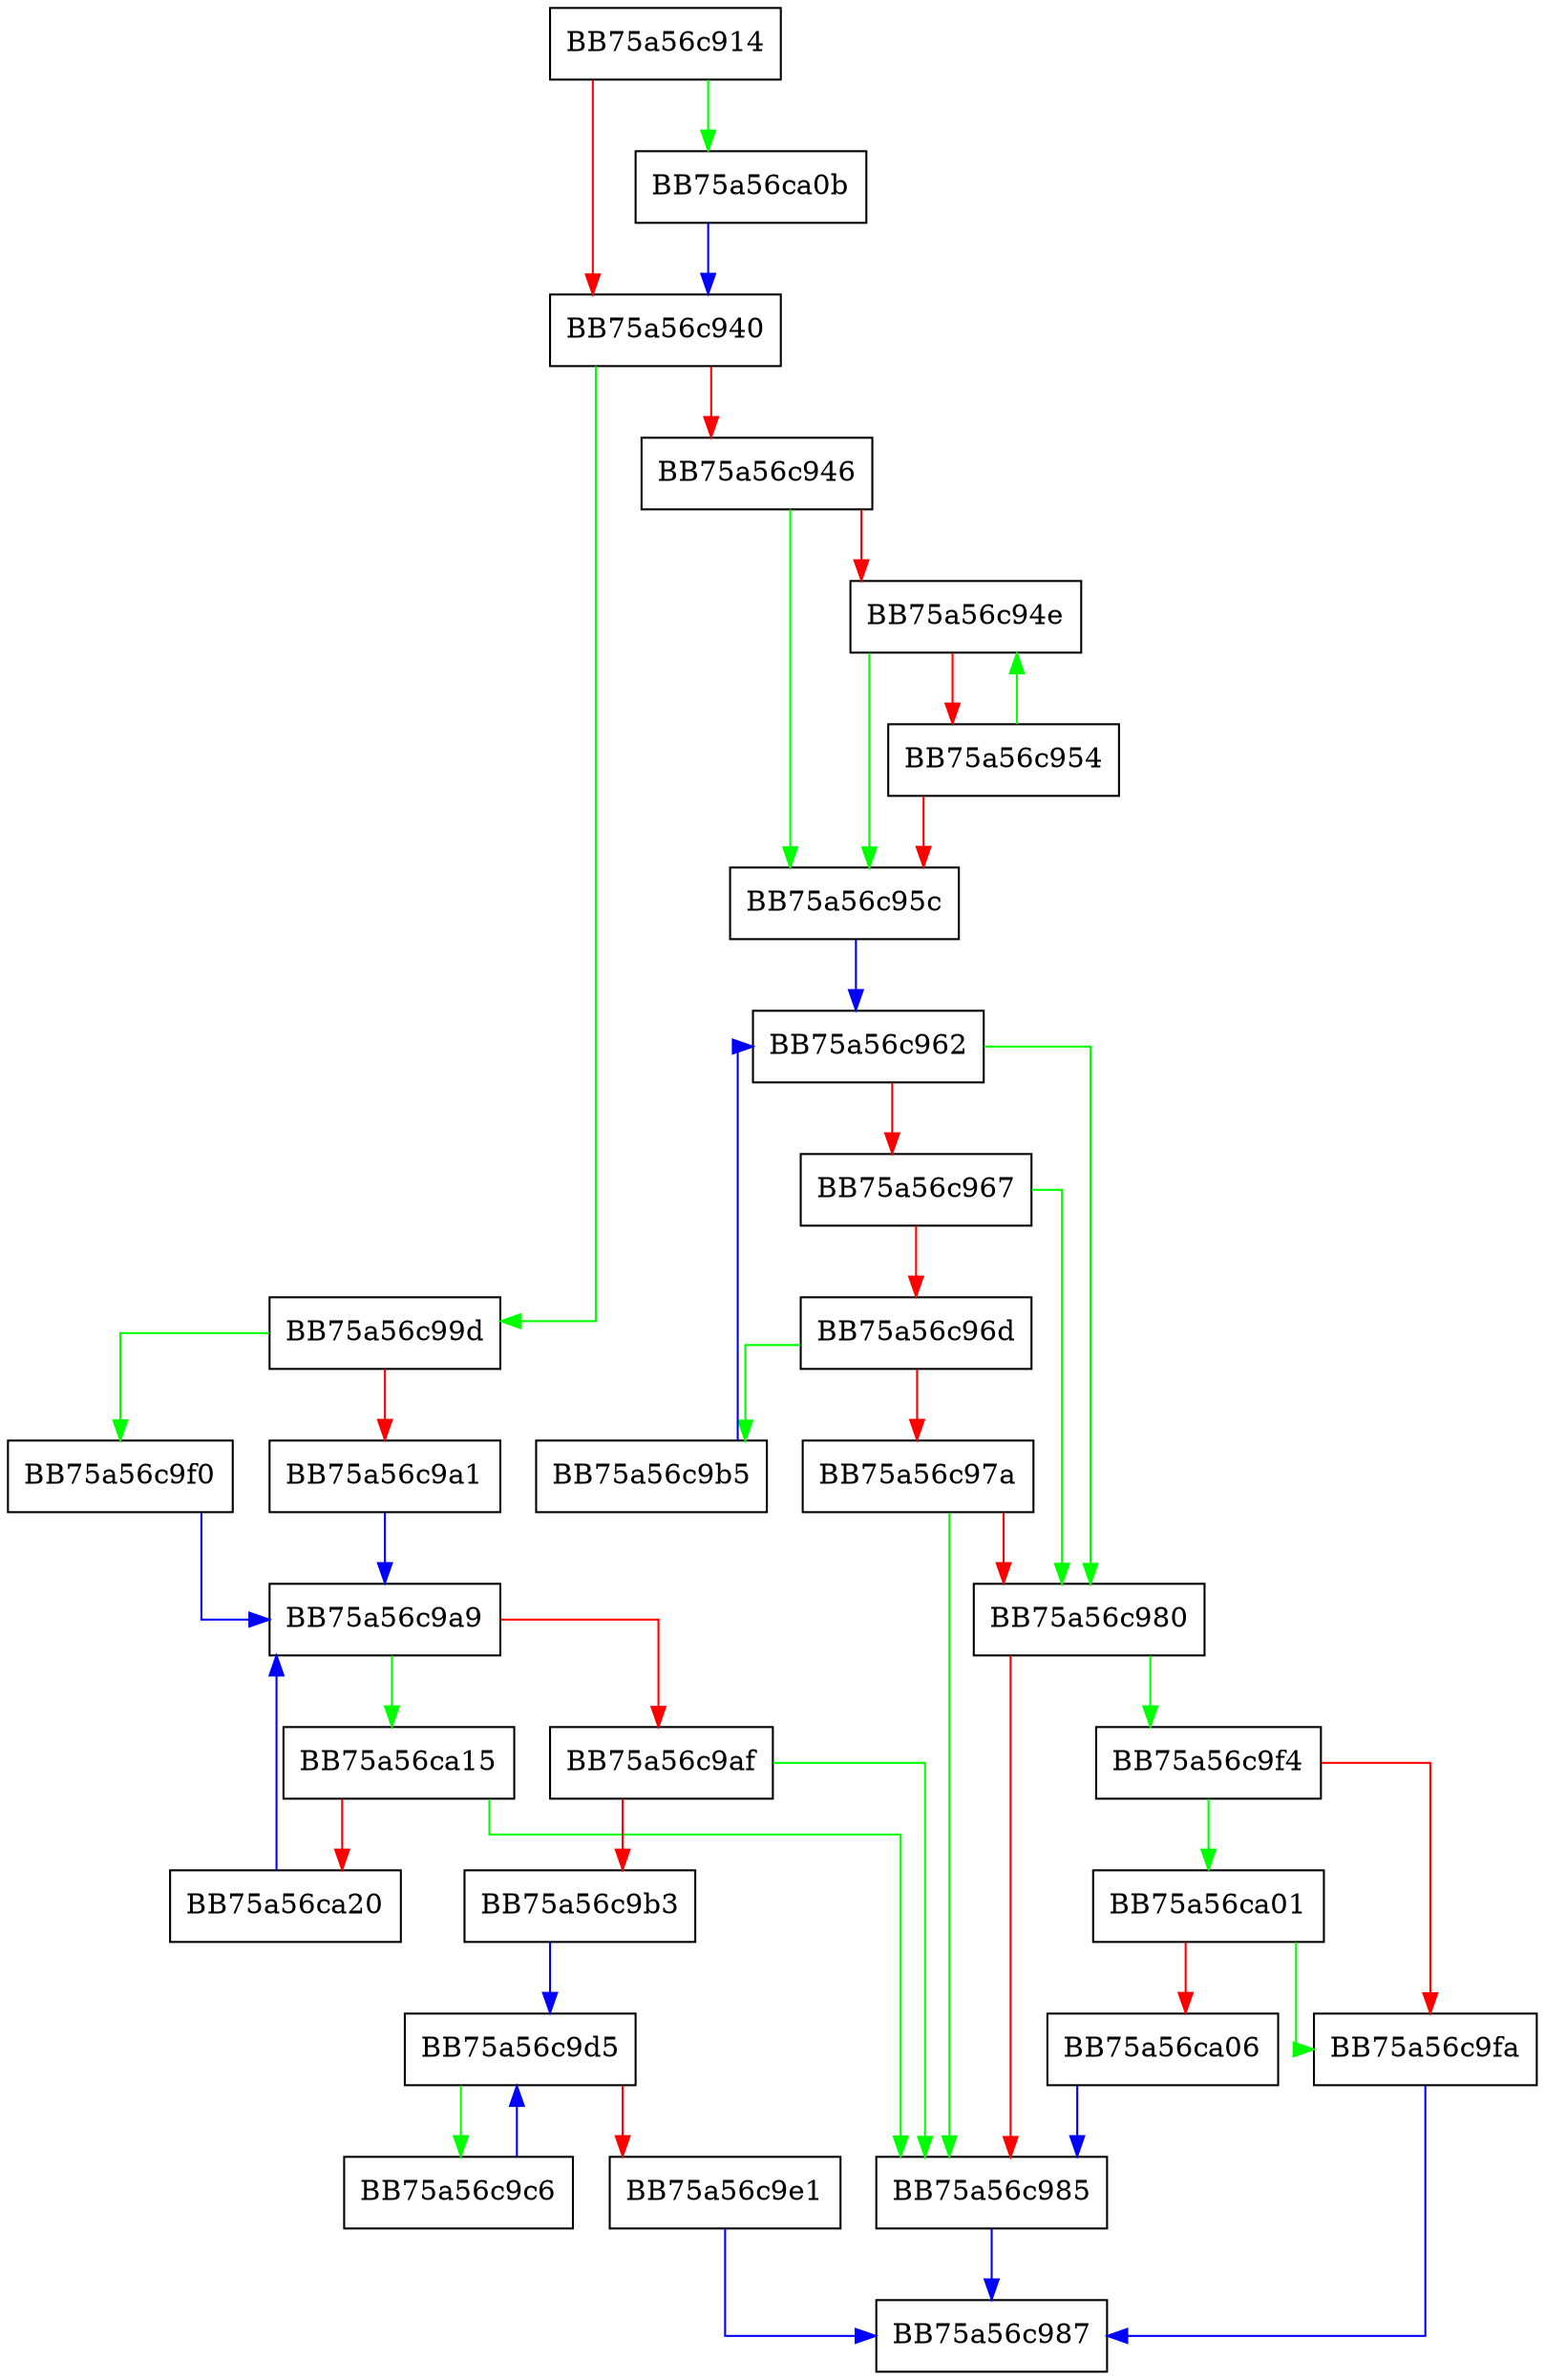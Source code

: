 digraph DeserializeOctal {
  node [shape="box"];
  graph [splines=ortho];
  BB75a56c914 -> BB75a56ca0b [color="green"];
  BB75a56c914 -> BB75a56c940 [color="red"];
  BB75a56c940 -> BB75a56c99d [color="green"];
  BB75a56c940 -> BB75a56c946 [color="red"];
  BB75a56c946 -> BB75a56c95c [color="green"];
  BB75a56c946 -> BB75a56c94e [color="red"];
  BB75a56c94e -> BB75a56c95c [color="green"];
  BB75a56c94e -> BB75a56c954 [color="red"];
  BB75a56c954 -> BB75a56c94e [color="green"];
  BB75a56c954 -> BB75a56c95c [color="red"];
  BB75a56c95c -> BB75a56c962 [color="blue"];
  BB75a56c962 -> BB75a56c980 [color="green"];
  BB75a56c962 -> BB75a56c967 [color="red"];
  BB75a56c967 -> BB75a56c980 [color="green"];
  BB75a56c967 -> BB75a56c96d [color="red"];
  BB75a56c96d -> BB75a56c9b5 [color="green"];
  BB75a56c96d -> BB75a56c97a [color="red"];
  BB75a56c97a -> BB75a56c985 [color="green"];
  BB75a56c97a -> BB75a56c980 [color="red"];
  BB75a56c980 -> BB75a56c9f4 [color="green"];
  BB75a56c980 -> BB75a56c985 [color="red"];
  BB75a56c985 -> BB75a56c987 [color="blue"];
  BB75a56c99d -> BB75a56c9f0 [color="green"];
  BB75a56c99d -> BB75a56c9a1 [color="red"];
  BB75a56c9a1 -> BB75a56c9a9 [color="blue"];
  BB75a56c9a9 -> BB75a56ca15 [color="green"];
  BB75a56c9a9 -> BB75a56c9af [color="red"];
  BB75a56c9af -> BB75a56c985 [color="green"];
  BB75a56c9af -> BB75a56c9b3 [color="red"];
  BB75a56c9b3 -> BB75a56c9d5 [color="blue"];
  BB75a56c9b5 -> BB75a56c962 [color="blue"];
  BB75a56c9c6 -> BB75a56c9d5 [color="blue"];
  BB75a56c9d5 -> BB75a56c9c6 [color="green"];
  BB75a56c9d5 -> BB75a56c9e1 [color="red"];
  BB75a56c9e1 -> BB75a56c987 [color="blue"];
  BB75a56c9f0 -> BB75a56c9a9 [color="blue"];
  BB75a56c9f4 -> BB75a56ca01 [color="green"];
  BB75a56c9f4 -> BB75a56c9fa [color="red"];
  BB75a56c9fa -> BB75a56c987 [color="blue"];
  BB75a56ca01 -> BB75a56c9fa [color="green"];
  BB75a56ca01 -> BB75a56ca06 [color="red"];
  BB75a56ca06 -> BB75a56c985 [color="blue"];
  BB75a56ca0b -> BB75a56c940 [color="blue"];
  BB75a56ca15 -> BB75a56c985 [color="green"];
  BB75a56ca15 -> BB75a56ca20 [color="red"];
  BB75a56ca20 -> BB75a56c9a9 [color="blue"];
}